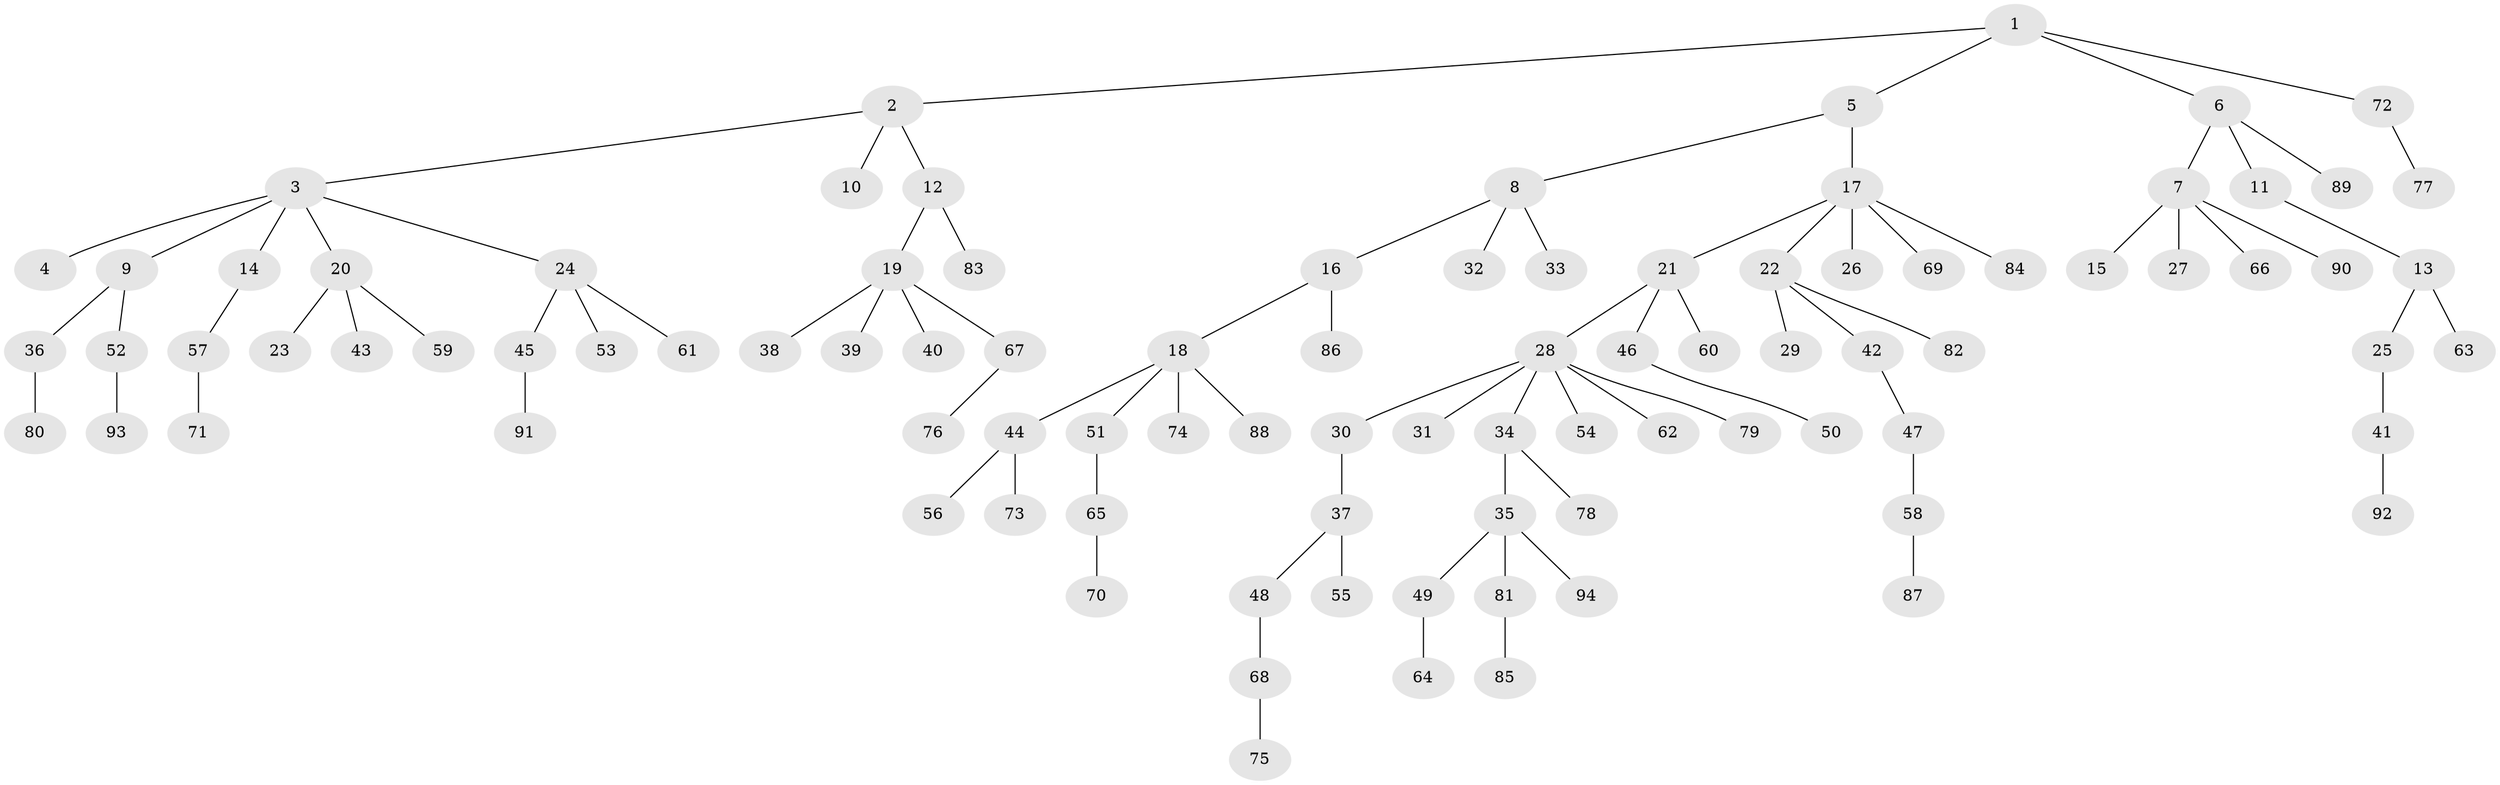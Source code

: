 // Generated by graph-tools (version 1.1) at 2025/36/03/09/25 02:36:30]
// undirected, 94 vertices, 93 edges
graph export_dot {
graph [start="1"]
  node [color=gray90,style=filled];
  1;
  2;
  3;
  4;
  5;
  6;
  7;
  8;
  9;
  10;
  11;
  12;
  13;
  14;
  15;
  16;
  17;
  18;
  19;
  20;
  21;
  22;
  23;
  24;
  25;
  26;
  27;
  28;
  29;
  30;
  31;
  32;
  33;
  34;
  35;
  36;
  37;
  38;
  39;
  40;
  41;
  42;
  43;
  44;
  45;
  46;
  47;
  48;
  49;
  50;
  51;
  52;
  53;
  54;
  55;
  56;
  57;
  58;
  59;
  60;
  61;
  62;
  63;
  64;
  65;
  66;
  67;
  68;
  69;
  70;
  71;
  72;
  73;
  74;
  75;
  76;
  77;
  78;
  79;
  80;
  81;
  82;
  83;
  84;
  85;
  86;
  87;
  88;
  89;
  90;
  91;
  92;
  93;
  94;
  1 -- 2;
  1 -- 5;
  1 -- 6;
  1 -- 72;
  2 -- 3;
  2 -- 10;
  2 -- 12;
  3 -- 4;
  3 -- 9;
  3 -- 14;
  3 -- 20;
  3 -- 24;
  5 -- 8;
  5 -- 17;
  6 -- 7;
  6 -- 11;
  6 -- 89;
  7 -- 15;
  7 -- 27;
  7 -- 66;
  7 -- 90;
  8 -- 16;
  8 -- 32;
  8 -- 33;
  9 -- 36;
  9 -- 52;
  11 -- 13;
  12 -- 19;
  12 -- 83;
  13 -- 25;
  13 -- 63;
  14 -- 57;
  16 -- 18;
  16 -- 86;
  17 -- 21;
  17 -- 22;
  17 -- 26;
  17 -- 69;
  17 -- 84;
  18 -- 44;
  18 -- 51;
  18 -- 74;
  18 -- 88;
  19 -- 38;
  19 -- 39;
  19 -- 40;
  19 -- 67;
  20 -- 23;
  20 -- 43;
  20 -- 59;
  21 -- 28;
  21 -- 46;
  21 -- 60;
  22 -- 29;
  22 -- 42;
  22 -- 82;
  24 -- 45;
  24 -- 53;
  24 -- 61;
  25 -- 41;
  28 -- 30;
  28 -- 31;
  28 -- 34;
  28 -- 54;
  28 -- 62;
  28 -- 79;
  30 -- 37;
  34 -- 35;
  34 -- 78;
  35 -- 49;
  35 -- 81;
  35 -- 94;
  36 -- 80;
  37 -- 48;
  37 -- 55;
  41 -- 92;
  42 -- 47;
  44 -- 56;
  44 -- 73;
  45 -- 91;
  46 -- 50;
  47 -- 58;
  48 -- 68;
  49 -- 64;
  51 -- 65;
  52 -- 93;
  57 -- 71;
  58 -- 87;
  65 -- 70;
  67 -- 76;
  68 -- 75;
  72 -- 77;
  81 -- 85;
}
